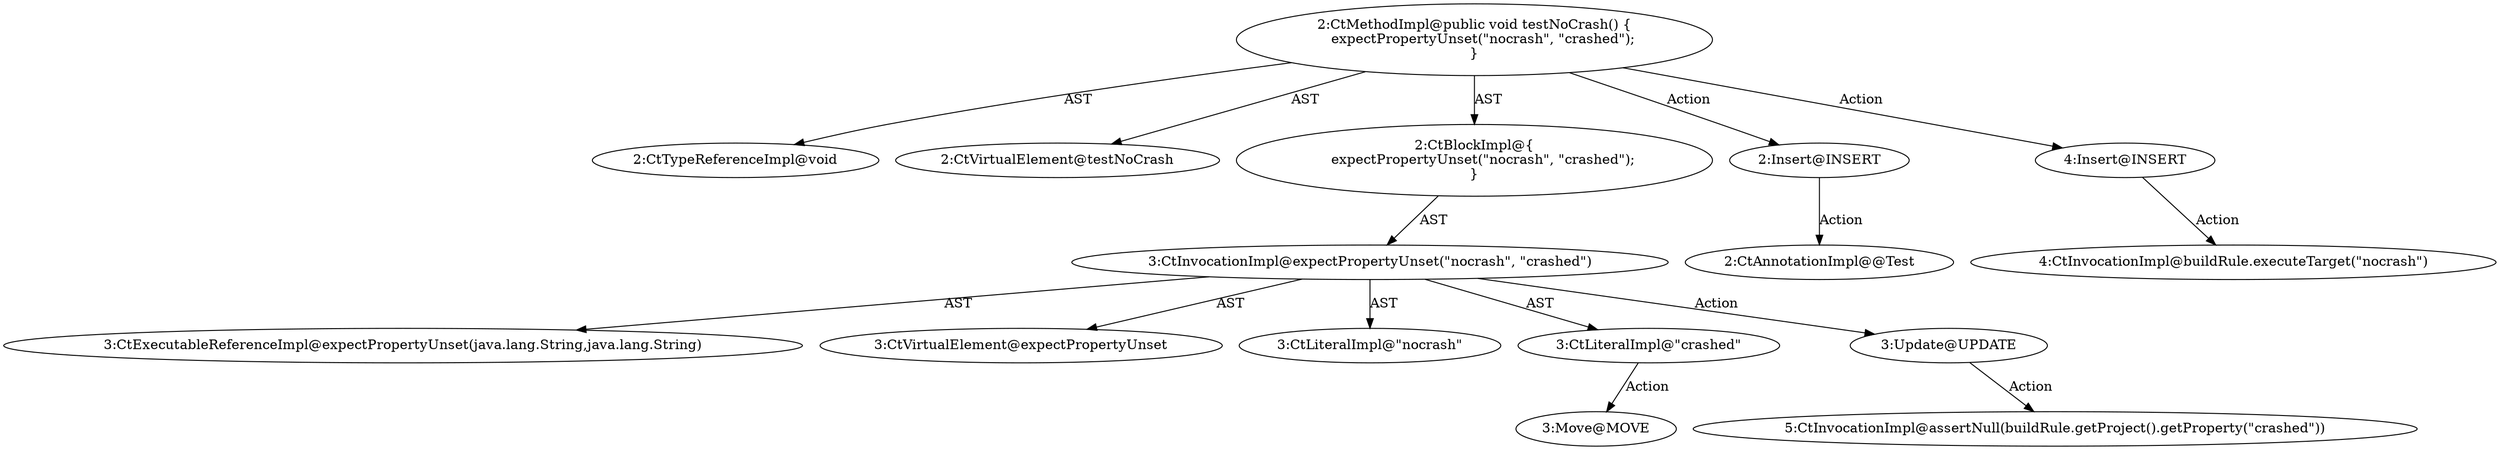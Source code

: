 digraph "testNoCrash#?" {
0 [label="2:CtTypeReferenceImpl@void" shape=ellipse]
1 [label="2:CtVirtualElement@testNoCrash" shape=ellipse]
2 [label="3:CtExecutableReferenceImpl@expectPropertyUnset(java.lang.String,java.lang.String)" shape=ellipse]
3 [label="3:CtVirtualElement@expectPropertyUnset" shape=ellipse]
4 [label="3:CtLiteralImpl@\"nocrash\"" shape=ellipse]
5 [label="3:CtLiteralImpl@\"crashed\"" shape=ellipse]
6 [label="3:CtInvocationImpl@expectPropertyUnset(\"nocrash\", \"crashed\")" shape=ellipse]
7 [label="2:CtBlockImpl@\{
    expectPropertyUnset(\"nocrash\", \"crashed\");
\}" shape=ellipse]
8 [label="2:CtMethodImpl@public void testNoCrash() \{
    expectPropertyUnset(\"nocrash\", \"crashed\");
\}" shape=ellipse]
9 [label="3:Update@UPDATE" shape=ellipse]
10 [label="5:CtInvocationImpl@assertNull(buildRule.getProject().getProperty(\"crashed\"))" shape=ellipse]
11 [label="2:Insert@INSERT" shape=ellipse]
12 [label="2:CtAnnotationImpl@@Test" shape=ellipse]
13 [label="4:Insert@INSERT" shape=ellipse]
14 [label="4:CtInvocationImpl@buildRule.executeTarget(\"nocrash\")" shape=ellipse]
15 [label="3:Move@MOVE" shape=ellipse]
5 -> 15 [label="Action"];
6 -> 3 [label="AST"];
6 -> 2 [label="AST"];
6 -> 4 [label="AST"];
6 -> 5 [label="AST"];
6 -> 9 [label="Action"];
7 -> 6 [label="AST"];
8 -> 1 [label="AST"];
8 -> 0 [label="AST"];
8 -> 7 [label="AST"];
8 -> 11 [label="Action"];
8 -> 13 [label="Action"];
9 -> 10 [label="Action"];
11 -> 12 [label="Action"];
13 -> 14 [label="Action"];
}